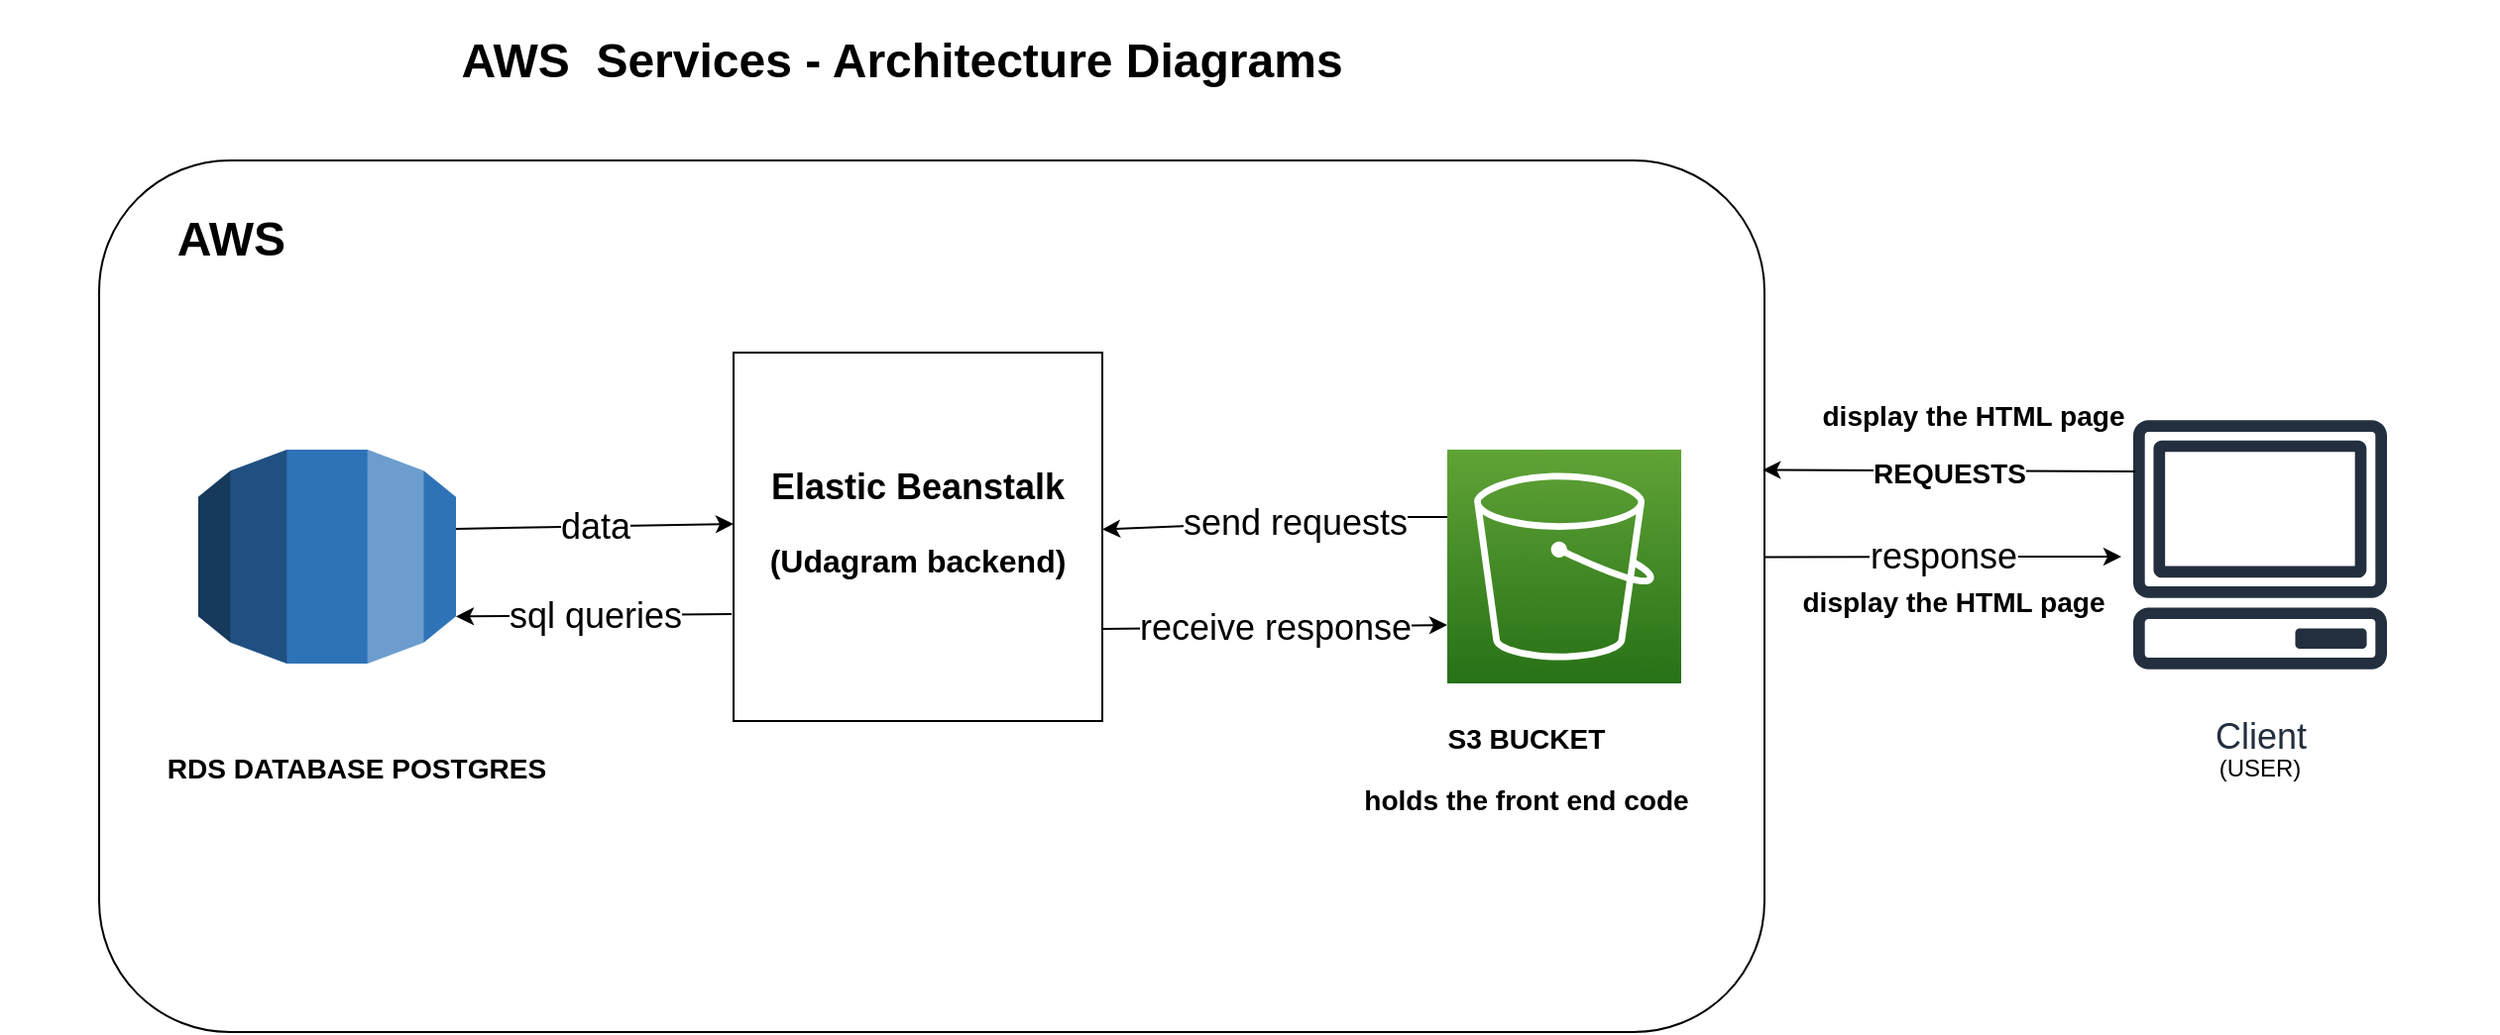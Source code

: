 <mxfile version="20.0.4" type="device"><diagram id="Ht1M8jgEwFfnCIfOTk4-" name="Page-1"><mxGraphModel dx="1422" dy="705" grid="1" gridSize="10" guides="1" tooltips="1" connect="1" arrows="1" fold="1" page="1" pageScale="1" pageWidth="1169" pageHeight="827" math="0" shadow="0"><root><mxCell id="0"/><mxCell id="1" parent="0"/><mxCell id="8sW8e5TQIZ2qpabN2PtX-10" value="" style="rounded=1;whiteSpace=wrap;html=1;fontSize=16;" vertex="1" parent="1"><mxGeometry x="100" y="220" width="840" height="440" as="geometry"/></mxCell><mxCell id="8sW8e5TQIZ2qpabN2PtX-1" value="" style="outlineConnect=0;dashed=0;verticalLabelPosition=bottom;verticalAlign=top;align=center;html=1;shape=mxgraph.aws3.rds;fillColor=#2E73B8;gradientColor=none;" vertex="1" parent="1"><mxGeometry x="150" y="366" width="130" height="108" as="geometry"/></mxCell><mxCell id="8sW8e5TQIZ2qpabN2PtX-2" value="&lt;h3 style=&quot;line-height: 1.2;&quot;&gt;RDS DATABASE POSTGRES&lt;/h3&gt;" style="text;html=1;strokeColor=none;fillColor=none;align=center;verticalAlign=middle;whiteSpace=wrap;rounded=0;" vertex="1" parent="1"><mxGeometry x="110" y="497" width="240" height="60" as="geometry"/></mxCell><mxCell id="8sW8e5TQIZ2qpabN2PtX-3" value="" style="sketch=0;points=[[0,0,0],[0.25,0,0],[0.5,0,0],[0.75,0,0],[1,0,0],[0,1,0],[0.25,1,0],[0.5,1,0],[0.75,1,0],[1,1,0],[0,0.25,0],[0,0.5,0],[0,0.75,0],[1,0.25,0],[1,0.5,0],[1,0.75,0]];outlineConnect=0;fontColor=#232F3E;gradientColor=#60A337;gradientDirection=north;fillColor=#277116;strokeColor=#ffffff;dashed=0;verticalLabelPosition=bottom;verticalAlign=top;align=center;html=1;fontSize=12;fontStyle=0;aspect=fixed;shape=mxgraph.aws4.resourceIcon;resIcon=mxgraph.aws4.s3;" vertex="1" parent="1"><mxGeometry x="780" y="366" width="118" height="118" as="geometry"/></mxCell><mxCell id="8sW8e5TQIZ2qpabN2PtX-4" value="&lt;h3 style=&quot;line-height: 1.2;&quot;&gt;S3 BUCKET&lt;/h3&gt;&lt;h3&gt;holds the front end code&lt;/h3&gt;" style="text;html=1;strokeColor=none;fillColor=none;align=center;verticalAlign=middle;whiteSpace=wrap;rounded=0;" vertex="1" parent="1"><mxGeometry x="700" y="497" width="240" height="60" as="geometry"/></mxCell><mxCell id="8sW8e5TQIZ2qpabN2PtX-11" value="Client" style="sketch=0;outlineConnect=0;fontColor=#232F3E;gradientColor=none;strokeColor=#232F3E;fillColor=#ffffff;dashed=0;verticalLabelPosition=bottom;verticalAlign=top;align=center;html=1;fontSize=18;fontStyle=0;aspect=fixed;shape=mxgraph.aws4.resourceIcon;resIcon=mxgraph.aws4.client;" vertex="1" parent="1"><mxGeometry x="1110" y="334" width="160" height="160" as="geometry"/></mxCell><mxCell id="8sW8e5TQIZ2qpabN2PtX-5" value="" style="whiteSpace=wrap;html=1;aspect=fixed;" vertex="1" parent="1"><mxGeometry x="420" y="317" width="186" height="186" as="geometry"/></mxCell><mxCell id="8sW8e5TQIZ2qpabN2PtX-12" value="&lt;p style=&quot;line-height: 1.2;&quot;&gt;(USER)&lt;/p&gt;" style="text;html=1;strokeColor=none;fillColor=none;align=center;verticalAlign=middle;whiteSpace=wrap;rounded=0;" vertex="1" parent="1"><mxGeometry x="1070" y="497" width="240" height="60" as="geometry"/></mxCell><mxCell id="8sW8e5TQIZ2qpabN2PtX-16" value="" style="endArrow=classic;html=1;rounded=0;fontSize=18;" edge="1" parent="1" target="8sW8e5TQIZ2qpabN2PtX-5"><mxGeometry relative="1" as="geometry"><mxPoint x="760" y="400" as="sourcePoint"/><mxPoint x="630" y="310" as="targetPoint"/><Array as="points"><mxPoint x="780" y="400"/><mxPoint x="760" y="400"/></Array></mxGeometry></mxCell><mxCell id="8sW8e5TQIZ2qpabN2PtX-17" value="send requests" style="edgeLabel;resizable=0;html=1;align=center;verticalAlign=middle;fontSize=18;" connectable="0" vertex="1" parent="8sW8e5TQIZ2qpabN2PtX-16"><mxGeometry relative="1" as="geometry"/></mxCell><mxCell id="8sW8e5TQIZ2qpabN2PtX-6" value="&lt;h2 style=&quot;line-height: 1.2;&quot;&gt;Elastic Beanstalk&lt;/h2&gt;&lt;h2&gt;&lt;font style=&quot;font-size: 16px;&quot;&gt;(Udagram backend)&lt;/font&gt;&lt;/h2&gt;" style="text;html=1;strokeColor=none;fillColor=none;align=center;verticalAlign=middle;whiteSpace=wrap;rounded=0;" vertex="1" parent="1"><mxGeometry x="403" y="374" width="220" height="60" as="geometry"/></mxCell><mxCell id="8sW8e5TQIZ2qpabN2PtX-19" value="" style="endArrow=classic;html=1;rounded=0;fontSize=18;exitX=1;exitY=0.75;exitDx=0;exitDy=0;entryX=0;entryY=0.75;entryDx=0;entryDy=0;entryPerimeter=0;" edge="1" parent="1" source="8sW8e5TQIZ2qpabN2PtX-5" target="8sW8e5TQIZ2qpabN2PtX-3"><mxGeometry relative="1" as="geometry"><mxPoint x="660" y="440" as="sourcePoint"/><mxPoint x="760" y="451" as="targetPoint"/></mxGeometry></mxCell><mxCell id="8sW8e5TQIZ2qpabN2PtX-20" value="receive response" style="edgeLabel;resizable=0;html=1;align=center;verticalAlign=middle;fontSize=18;" connectable="0" vertex="1" parent="8sW8e5TQIZ2qpabN2PtX-19"><mxGeometry relative="1" as="geometry"/></mxCell><mxCell id="8sW8e5TQIZ2qpabN2PtX-22" value="" style="endArrow=classic;html=1;rounded=0;fontSize=18;exitX=1;exitY=0.37;exitDx=0;exitDy=0;exitPerimeter=0;" edge="1" parent="1" source="8sW8e5TQIZ2qpabN2PtX-1"><mxGeometry relative="1" as="geometry"><mxPoint x="330" y="403.5" as="sourcePoint"/><mxPoint x="420" y="403.5" as="targetPoint"/></mxGeometry></mxCell><mxCell id="8sW8e5TQIZ2qpabN2PtX-23" value="data" style="edgeLabel;resizable=0;html=1;align=center;verticalAlign=middle;fontSize=18;" connectable="0" vertex="1" parent="8sW8e5TQIZ2qpabN2PtX-22"><mxGeometry relative="1" as="geometry"/></mxCell><mxCell id="8sW8e5TQIZ2qpabN2PtX-24" value="s" style="endArrow=classic;html=1;rounded=0;fontSize=18;entryX=1;entryY=0.78;entryDx=0;entryDy=0;entryPerimeter=0;exitX=-0.005;exitY=0.71;exitDx=0;exitDy=0;exitPerimeter=0;" edge="1" parent="1" source="8sW8e5TQIZ2qpabN2PtX-5" target="8sW8e5TQIZ2qpabN2PtX-1"><mxGeometry relative="1" as="geometry"><mxPoint x="450" y="450" as="sourcePoint"/><mxPoint x="310" y="455.385" as="targetPoint"/></mxGeometry></mxCell><mxCell id="8sW8e5TQIZ2qpabN2PtX-25" value="sql queries" style="edgeLabel;resizable=0;html=1;align=center;verticalAlign=middle;fontSize=18;" connectable="0" vertex="1" parent="8sW8e5TQIZ2qpabN2PtX-24"><mxGeometry relative="1" as="geometry"/></mxCell><mxCell id="8sW8e5TQIZ2qpabN2PtX-26" value="&lt;h1 style=&quot;line-height: 1.2;&quot;&gt;AWS&amp;nbsp;&lt;/h1&gt;" style="text;html=1;strokeColor=none;fillColor=none;align=center;verticalAlign=middle;whiteSpace=wrap;rounded=0;" vertex="1" parent="1"><mxGeometry x="50" y="230" width="240" height="60" as="geometry"/></mxCell><mxCell id="8sW8e5TQIZ2qpabN2PtX-27" value="&lt;h1 style=&quot;line-height: 1.2;&quot;&gt;AWS&amp;nbsp; Services - Architecture Diagrams&lt;/h1&gt;" style="text;html=1;strokeColor=none;fillColor=none;align=center;verticalAlign=middle;whiteSpace=wrap;rounded=0;" vertex="1" parent="1"><mxGeometry x="270" y="140" width="470" height="60" as="geometry"/></mxCell><mxCell id="8sW8e5TQIZ2qpabN2PtX-28" value="" style="endArrow=classic;html=1;rounded=0;fontSize=18;exitX=1;exitY=0.455;exitDx=0;exitDy=0;exitPerimeter=0;" edge="1" parent="1" source="8sW8e5TQIZ2qpabN2PtX-10"><mxGeometry relative="1" as="geometry"><mxPoint x="1030" y="424.5" as="sourcePoint"/><mxPoint x="1120" y="420" as="targetPoint"/></mxGeometry></mxCell><mxCell id="8sW8e5TQIZ2qpabN2PtX-29" value="response" style="edgeLabel;resizable=0;html=1;align=center;verticalAlign=middle;fontSize=18;" connectable="0" vertex="1" parent="8sW8e5TQIZ2qpabN2PtX-28"><mxGeometry relative="1" as="geometry"/></mxCell><mxCell id="8sW8e5TQIZ2qpabN2PtX-30" value="&lt;h3 style=&quot;line-height: 1.2;&quot;&gt;display the HTML page&lt;/h3&gt;" style="text;html=1;strokeColor=none;fillColor=none;align=center;verticalAlign=middle;whiteSpace=wrap;rounded=0;" vertex="1" parent="1"><mxGeometry x="940" y="434" width="191" height="17" as="geometry"/></mxCell><mxCell id="8sW8e5TQIZ2qpabN2PtX-31" value="" style="endArrow=classic;html=1;rounded=0;fontSize=18;exitX=0.106;exitY=0.269;exitDx=0;exitDy=0;exitPerimeter=0;entryX=0.999;entryY=0.355;entryDx=0;entryDy=0;entryPerimeter=0;" edge="1" parent="1" source="8sW8e5TQIZ2qpabN2PtX-11" target="8sW8e5TQIZ2qpabN2PtX-10"><mxGeometry relative="1" as="geometry"><mxPoint x="1080.5" y="366" as="sourcePoint"/><mxPoint x="950" y="377" as="targetPoint"/></mxGeometry></mxCell><mxCell id="8sW8e5TQIZ2qpabN2PtX-32" value="&lt;font style=&quot;font-size: 14px;&quot;&gt;REQUESTS&lt;/font&gt;" style="edgeLabel;resizable=0;html=1;align=center;verticalAlign=middle;fontSize=18;fontStyle=1" connectable="0" vertex="1" parent="8sW8e5TQIZ2qpabN2PtX-31"><mxGeometry relative="1" as="geometry"/></mxCell><mxCell id="8sW8e5TQIZ2qpabN2PtX-33" value="&lt;h3 style=&quot;line-height: 1.2;&quot;&gt;display the HTML page&lt;/h3&gt;" style="text;html=1;strokeColor=none;fillColor=none;align=center;verticalAlign=middle;whiteSpace=wrap;rounded=0;" vertex="1" parent="1"><mxGeometry x="950" y="340" width="191" height="17" as="geometry"/></mxCell></root></mxGraphModel></diagram></mxfile>
